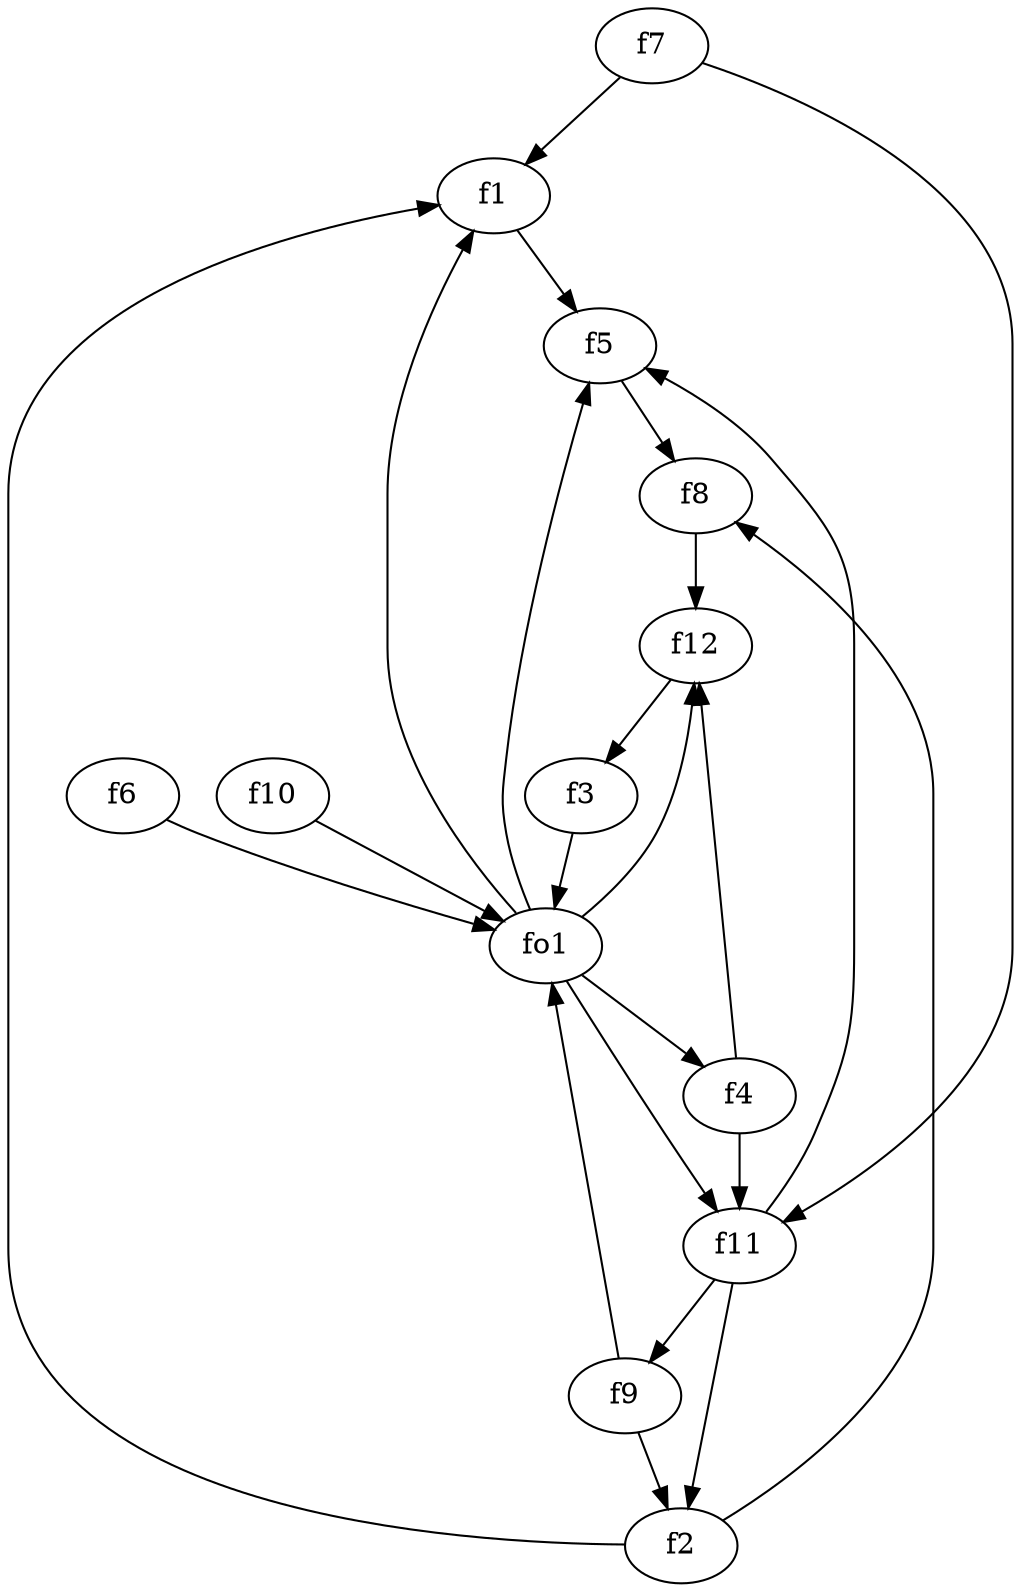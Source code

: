 strict digraph  {
f1;
f2;
f3;
f4;
f5;
f6;
f7;
f8;
f9;
f10;
f11;
f12;
fo1;
f1 -> f5  [weight=2];
f2 -> f8  [weight=2];
f2 -> f1  [weight=2];
f3 -> fo1  [weight=2];
f4 -> f12  [weight=2];
f4 -> f11  [weight=2];
f5 -> f8  [weight=2];
f6 -> fo1  [weight=2];
f7 -> f11  [weight=2];
f7 -> f1  [weight=2];
f8 -> f12  [weight=2];
f9 -> fo1  [weight=2];
f9 -> f2  [weight=2];
f10 -> fo1  [weight=2];
f11 -> f5  [weight=2];
f11 -> f9  [weight=2];
f11 -> f2  [weight=2];
f12 -> f3  [weight=2];
fo1 -> f5  [weight=2];
fo1 -> f4  [weight=2];
fo1 -> f11  [weight=2];
fo1 -> f12  [weight=2];
fo1 -> f1  [weight=2];
}
